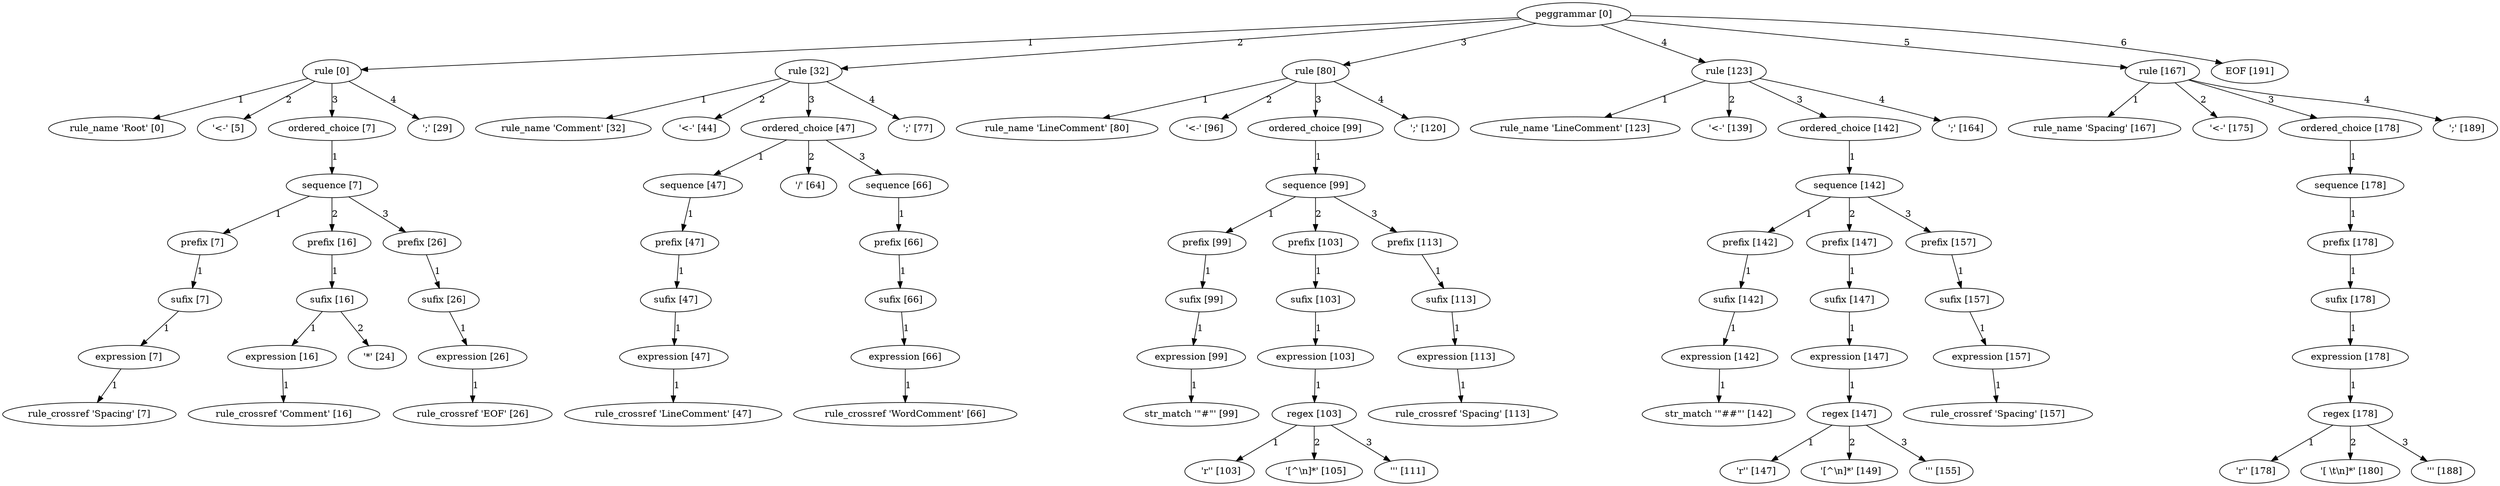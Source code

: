 digraph arpeggio_graph {
139921322950976 [label="peggrammar [0]"];
139921322950976->139921322935872 [label="1"]

139921322935872 [label="rule [0]"];
139921322935872->139921323195632 [label="1"]

139921323195632 [label="rule_name 'Root' [0]"];
139921322935872->139921323192496 [label="2"]

139921323192496 [label=" '<-' [5]"];
139921322935872->139921322935744 [label="3"]

139921322935744 [label="ordered_choice [7]"];
139921322935744->139921322935616 [label="1"]

139921322935616 [label="sequence [7]"];
139921322935616->139921322934464 [label="1"]

139921322934464 [label="prefix [7]"];
139921322934464->139921322934336 [label="1"]

139921322934336 [label="sufix [7]"];
139921322934336->139921323630400 [label="1"]

139921323630400 [label="expression [7]"];
139921323630400->139921323196304 [label="1"]

139921323196304 [label="rule_crossref 'Spacing' [7]"];
139921322935616->139921322934976 [label="2"]

139921322934976 [label="prefix [16]"];
139921322934976->139921322934848 [label="1"]

139921322934848 [label="sufix [16]"];
139921322934848->139921322934720 [label="1"]

139921322934720 [label="expression [16]"];
139921322934720->139921322938432 [label="1"]

139921322938432 [label="rule_crossref 'Comment' [16]"];
139921322934848->139921322938544 [label="2"]

139921322938544 [label=" '*' [24]"];
139921322935616->139921322935488 [label="3"]

139921322935488 [label="prefix [26]"];
139921322935488->139921322935360 [label="1"]

139921322935360 [label="sufix [26]"];
139921322935360->139921322935232 [label="1"]

139921322935232 [label="expression [26]"];
139921322935232->139921322938656 [label="1"]

139921322938656 [label="rule_crossref 'EOF' [26]"];
139921322935872->139921322938768 [label="4"]

139921322938768 [label=" ';' [29]"];
139921322950976->139921322937536 [label="2"]

139921322937536 [label="rule [32]"];
139921322937536->139921322938880 [label="1"]

139921322938880 [label="rule_name 'Comment' [32]"];
139921322937536->139921322938992 [label="2"]

139921322938992 [label=" '<-' [44]"];
139921322937536->139921322937408 [label="3"]

139921322937408 [label="ordered_choice [47]"];
139921322937408->139921322936640 [label="1"]

139921322936640 [label="sequence [47]"];
139921322936640->139921322936512 [label="1"]

139921322936512 [label="prefix [47]"];
139921322936512->139921322936384 [label="1"]

139921322936384 [label="sufix [47]"];
139921322936384->139921322936256 [label="1"]

139921322936256 [label="expression [47]"];
139921322936256->139921322939104 [label="1"]

139921322939104 [label="rule_crossref 'LineComment' [47]"];
139921322937408->139921322939216 [label="2"]

139921322939216 [label=" '/' [64]"];
139921322937408->139921322937280 [label="3"]

139921322937280 [label="sequence [66]"];
139921322937280->139921322937152 [label="1"]

139921322937152 [label="prefix [66]"];
139921322937152->139921322937024 [label="1"]

139921322937024 [label="sufix [66]"];
139921322937024->139921322936896 [label="1"]

139921322936896 [label="expression [66]"];
139921322936896->139921322939328 [label="1"]

139921322939328 [label="rule_crossref 'WordComment' [66]"];
139921322937536->139921322939440 [label="4"]

139921322939440 [label=" ';' [77]"];
139921322950976->139921323435200 [label="3"]

139921323435200 [label="rule [80]"];
139921323435200->139921322939552 [label="1"]

139921322939552 [label="rule_name 'LineComment' [80]"];
139921323435200->139921322939664 [label="2"]

139921322939664 [label=" '<-' [96]"];
139921323435200->139921323435072 [label="3"]

139921323435072 [label="ordered_choice [99]"];
139921323435072->139921323434944 [label="1"]

139921323434944 [label="sequence [99]"];
139921323434944->139921322938048 [label="1"]

139921322938048 [label="prefix [99]"];
139921322938048->139921322937920 [label="1"]

139921322937920 [label="sufix [99]"];
139921322937920->139921322937792 [label="1"]

139921322937792 [label="expression [99]"];
139921322937792->139921322939776 [label="1"]

139921322939776 [label="str_match '\"#\"' [99]"];
139921323434944->139921323434304 [label="2"]

139921323434304 [label="prefix [103]"];
139921323434304->139921323434176 [label="1"]

139921323434176 [label="sufix [103]"];
139921323434176->139921323434048 [label="1"]

139921323434048 [label="expression [103]"];
139921323434048->139921322938176 [label="1"]

139921322938176 [label="regex [103]"];
139921322938176->139921322939888 [label="1"]

139921322939888 [label=" 'r'' [103]"];
139921322938176->139921322940112 [label="2"]

139921322940112 [label=" '[^\\n]*' [105]"];
139921322938176->139921322940224 [label="3"]

139921322940224 [label=" ''' [111]"];
139921323434944->139921323434816 [label="3"]

139921323434816 [label="prefix [113]"];
139921323434816->139921323434688 [label="1"]

139921323434688 [label="sufix [113]"];
139921323434688->139921323434560 [label="1"]

139921323434560 [label="expression [113]"];
139921323434560->139921322940336 [label="1"]

139921322940336 [label="rule_crossref 'Spacing' [113]"];
139921323435200->139921322940448 [label="4"]

139921322940448 [label=" ';' [120]"];
139921322950976->139921323437120 [label="4"]

139921323437120 [label="rule [123]"];
139921323437120->139921322940560 [label="1"]

139921322940560 [label="rule_name 'LineComment' [123]"];
139921323437120->139921322940672 [label="2"]

139921322940672 [label=" '<-' [139]"];
139921323437120->139921323436992 [label="3"]

139921323436992 [label="ordered_choice [142]"];
139921323436992->139921323436864 [label="1"]

139921323436864 [label="sequence [142]"];
139921323436864->139921323435712 [label="1"]

139921323435712 [label="prefix [142]"];
139921323435712->139921323435584 [label="1"]

139921323435584 [label="sufix [142]"];
139921323435584->139921323435456 [label="1"]

139921323435456 [label="expression [142]"];
139921323435456->139921322940784 [label="1"]

139921322940784 [label="str_match '\"##\"' [142]"];
139921323436864->139921323436224 [label="2"]

139921323436224 [label="prefix [147]"];
139921323436224->139921323436096 [label="1"]

139921323436096 [label="sufix [147]"];
139921323436096->139921323435968 [label="1"]

139921323435968 [label="expression [147]"];
139921323435968->139921323435840 [label="1"]

139921323435840 [label="regex [147]"];
139921323435840->139921322940896 [label="1"]

139921322940896 [label=" 'r'' [147]"];
139921323435840->139921322941120 [label="2"]

139921322941120 [label=" '[^\\n]*' [149]"];
139921323435840->139921322941232 [label="3"]

139921322941232 [label=" ''' [155]"];
139921323436864->139921323436736 [label="3"]

139921323436736 [label="prefix [157]"];
139921323436736->139921323436608 [label="1"]

139921323436608 [label="sufix [157]"];
139921323436608->139921323436480 [label="1"]

139921323436480 [label="expression [157]"];
139921323436480->139921322941344 [label="1"]

139921322941344 [label="rule_crossref 'Spacing' [157]"];
139921323437120->139921322941456 [label="4"]

139921322941456 [label=" ';' [164]"];
139921322950976->139921322950848 [label="5"]

139921322950848 [label="rule [167]"];
139921322950848->139921322941568 [label="1"]

139921322941568 [label="rule_name 'Spacing' [167]"];
139921322950848->139921322941680 [label="2"]

139921322941680 [label=" '<-' [175]"];
139921322950848->139921322950720 [label="3"]

139921322950720 [label="ordered_choice [178]"];
139921322950720->139921323437888 [label="1"]

139921323437888 [label="sequence [178]"];
139921323437888->139921323437760 [label="1"]

139921323437760 [label="prefix [178]"];
139921323437760->139921323437632 [label="1"]

139921323437632 [label="sufix [178]"];
139921323437632->139921323437504 [label="1"]

139921323437504 [label="expression [178]"];
139921323437504->139921323437376 [label="1"]

139921323437376 [label="regex [178]"];
139921323437376->139921322941792 [label="1"]

139921322941792 [label=" 'r'' [178]"];
139921323437376->139921322942016 [label="2"]

139921322942016 [label=" '[ \\t\\n]*' [180]"];
139921323437376->139921322942128 [label="3"]

139921322942128 [label=" ''' [188]"];
139921322950848->139921322942240 [label="4"]

139921322942240 [label=" ';' [189]"];
139921322950976->139921322942352 [label="6"]

139921322942352 [label="EOF [191]"];
}